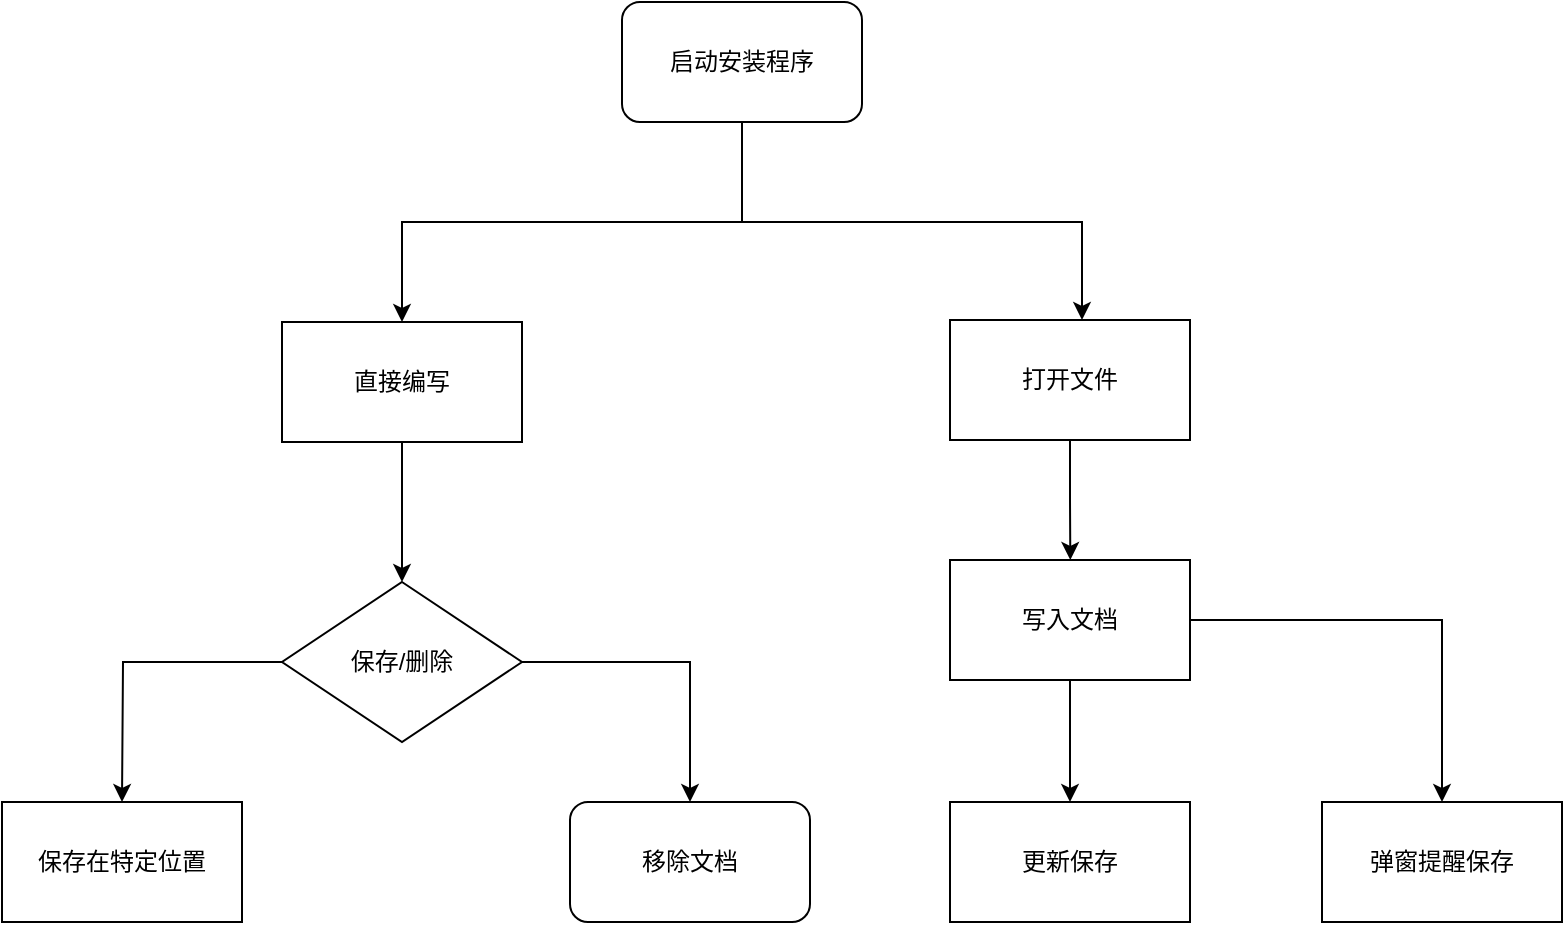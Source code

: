 <mxfile version="24.6.2" type="device">
  <diagram name="第 1 页" id="bfPJefZjfLWwsBcppBWf">
    <mxGraphModel dx="944" dy="698" grid="1" gridSize="10" guides="1" tooltips="1" connect="1" arrows="1" fold="1" page="1" pageScale="1" pageWidth="827" pageHeight="1169" math="0" shadow="0">
      <root>
        <mxCell id="0" />
        <mxCell id="1" parent="0" />
        <mxCell id="UIp_k_c8Ka5l7opapitt-18" style="edgeStyle=orthogonalEdgeStyle;rounded=0;orthogonalLoop=1;jettySize=auto;html=1;exitX=0.5;exitY=1;exitDx=0;exitDy=0;" edge="1" parent="1" source="UIp_k_c8Ka5l7opapitt-1" target="UIp_k_c8Ka5l7opapitt-3">
          <mxGeometry relative="1" as="geometry" />
        </mxCell>
        <mxCell id="UIp_k_c8Ka5l7opapitt-1" value="启动安装程序" style="rounded=1;whiteSpace=wrap;html=1;" vertex="1" parent="1">
          <mxGeometry x="440" y="120" width="120" height="60" as="geometry" />
        </mxCell>
        <mxCell id="UIp_k_c8Ka5l7opapitt-7" style="edgeStyle=orthogonalEdgeStyle;rounded=0;orthogonalLoop=1;jettySize=auto;html=1;exitX=0.5;exitY=1;exitDx=0;exitDy=0;" edge="1" parent="1" source="UIp_k_c8Ka5l7opapitt-3" target="UIp_k_c8Ka5l7opapitt-6">
          <mxGeometry relative="1" as="geometry" />
        </mxCell>
        <mxCell id="UIp_k_c8Ka5l7opapitt-3" value="直接编写" style="rounded=0;whiteSpace=wrap;html=1;" vertex="1" parent="1">
          <mxGeometry x="270" y="280" width="120" height="60" as="geometry" />
        </mxCell>
        <mxCell id="UIp_k_c8Ka5l7opapitt-8" style="edgeStyle=orthogonalEdgeStyle;rounded=0;orthogonalLoop=1;jettySize=auto;html=1;exitX=0;exitY=0.5;exitDx=0;exitDy=0;" edge="1" parent="1" source="UIp_k_c8Ka5l7opapitt-6">
          <mxGeometry relative="1" as="geometry">
            <mxPoint x="190" y="520" as="targetPoint" />
          </mxGeometry>
        </mxCell>
        <mxCell id="UIp_k_c8Ka5l7opapitt-11" style="edgeStyle=orthogonalEdgeStyle;rounded=0;orthogonalLoop=1;jettySize=auto;html=1;exitX=1;exitY=0.5;exitDx=0;exitDy=0;" edge="1" parent="1" source="UIp_k_c8Ka5l7opapitt-6" target="UIp_k_c8Ka5l7opapitt-10">
          <mxGeometry relative="1" as="geometry" />
        </mxCell>
        <mxCell id="UIp_k_c8Ka5l7opapitt-6" value="保存/删除" style="rhombus;whiteSpace=wrap;html=1;" vertex="1" parent="1">
          <mxGeometry x="270" y="410" width="120" height="80" as="geometry" />
        </mxCell>
        <mxCell id="UIp_k_c8Ka5l7opapitt-9" value="保存在特定位置" style="rounded=0;whiteSpace=wrap;html=1;" vertex="1" parent="1">
          <mxGeometry x="130" y="520" width="120" height="60" as="geometry" />
        </mxCell>
        <mxCell id="UIp_k_c8Ka5l7opapitt-10" value="移除文档" style="rounded=1;whiteSpace=wrap;html=1;" vertex="1" parent="1">
          <mxGeometry x="414" y="520" width="120" height="60" as="geometry" />
        </mxCell>
        <mxCell id="UIp_k_c8Ka5l7opapitt-13" style="edgeStyle=orthogonalEdgeStyle;rounded=0;orthogonalLoop=1;jettySize=auto;html=1;exitX=0.5;exitY=1;exitDx=0;exitDy=0;" edge="1" parent="1" source="UIp_k_c8Ka5l7opapitt-12">
          <mxGeometry relative="1" as="geometry">
            <mxPoint x="664.167" y="399" as="targetPoint" />
          </mxGeometry>
        </mxCell>
        <mxCell id="UIp_k_c8Ka5l7opapitt-12" value="打开文件" style="rounded=0;whiteSpace=wrap;html=1;" vertex="1" parent="1">
          <mxGeometry x="604" y="279" width="120" height="60" as="geometry" />
        </mxCell>
        <mxCell id="UIp_k_c8Ka5l7opapitt-16" style="edgeStyle=orthogonalEdgeStyle;rounded=0;orthogonalLoop=1;jettySize=auto;html=1;" edge="1" parent="1" source="UIp_k_c8Ka5l7opapitt-14" target="UIp_k_c8Ka5l7opapitt-15">
          <mxGeometry relative="1" as="geometry" />
        </mxCell>
        <mxCell id="UIp_k_c8Ka5l7opapitt-25" style="edgeStyle=orthogonalEdgeStyle;rounded=0;orthogonalLoop=1;jettySize=auto;html=1;" edge="1" parent="1" source="UIp_k_c8Ka5l7opapitt-14" target="UIp_k_c8Ka5l7opapitt-24">
          <mxGeometry relative="1" as="geometry" />
        </mxCell>
        <mxCell id="UIp_k_c8Ka5l7opapitt-14" value="写入文档" style="rounded=0;whiteSpace=wrap;html=1;" vertex="1" parent="1">
          <mxGeometry x="604" y="399" width="120" height="60" as="geometry" />
        </mxCell>
        <mxCell id="UIp_k_c8Ka5l7opapitt-15" value="更新保存" style="rounded=0;whiteSpace=wrap;html=1;" vertex="1" parent="1">
          <mxGeometry x="604" y="520" width="120" height="60" as="geometry" />
        </mxCell>
        <mxCell id="UIp_k_c8Ka5l7opapitt-20" style="edgeStyle=orthogonalEdgeStyle;rounded=0;orthogonalLoop=1;jettySize=auto;html=1;exitX=0.5;exitY=1;exitDx=0;exitDy=0;" edge="1" parent="1" target="UIp_k_c8Ka5l7opapitt-12">
          <mxGeometry relative="1" as="geometry">
            <mxPoint x="500" y="210" as="sourcePoint" />
            <mxPoint x="670" y="310.0" as="targetPoint" />
            <Array as="points">
              <mxPoint x="500" y="230" />
              <mxPoint x="670" y="230" />
            </Array>
          </mxGeometry>
        </mxCell>
        <mxCell id="UIp_k_c8Ka5l7opapitt-24" value="弹窗提醒保存" style="rounded=0;whiteSpace=wrap;html=1;" vertex="1" parent="1">
          <mxGeometry x="790" y="520" width="120" height="60" as="geometry" />
        </mxCell>
      </root>
    </mxGraphModel>
  </diagram>
</mxfile>
